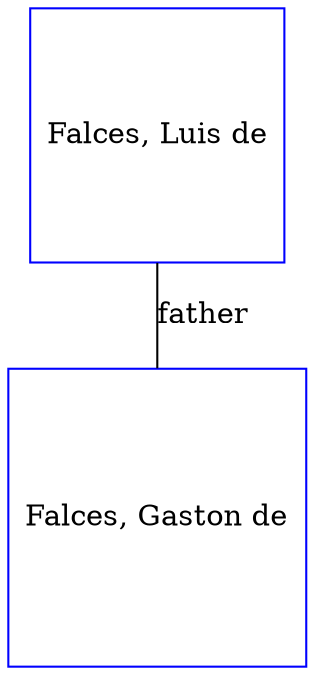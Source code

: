 digraph D {
    edge [dir=none];    node [shape=box];    "023101"   [label="Falces, Gaston de", shape=box, regular=1, color="blue"] ;
"021505"   [label="Falces, Luis de", shape=box, regular=1, color="blue"] ;
021505->023101 [label="father",arrowsize=0.0]; 
}